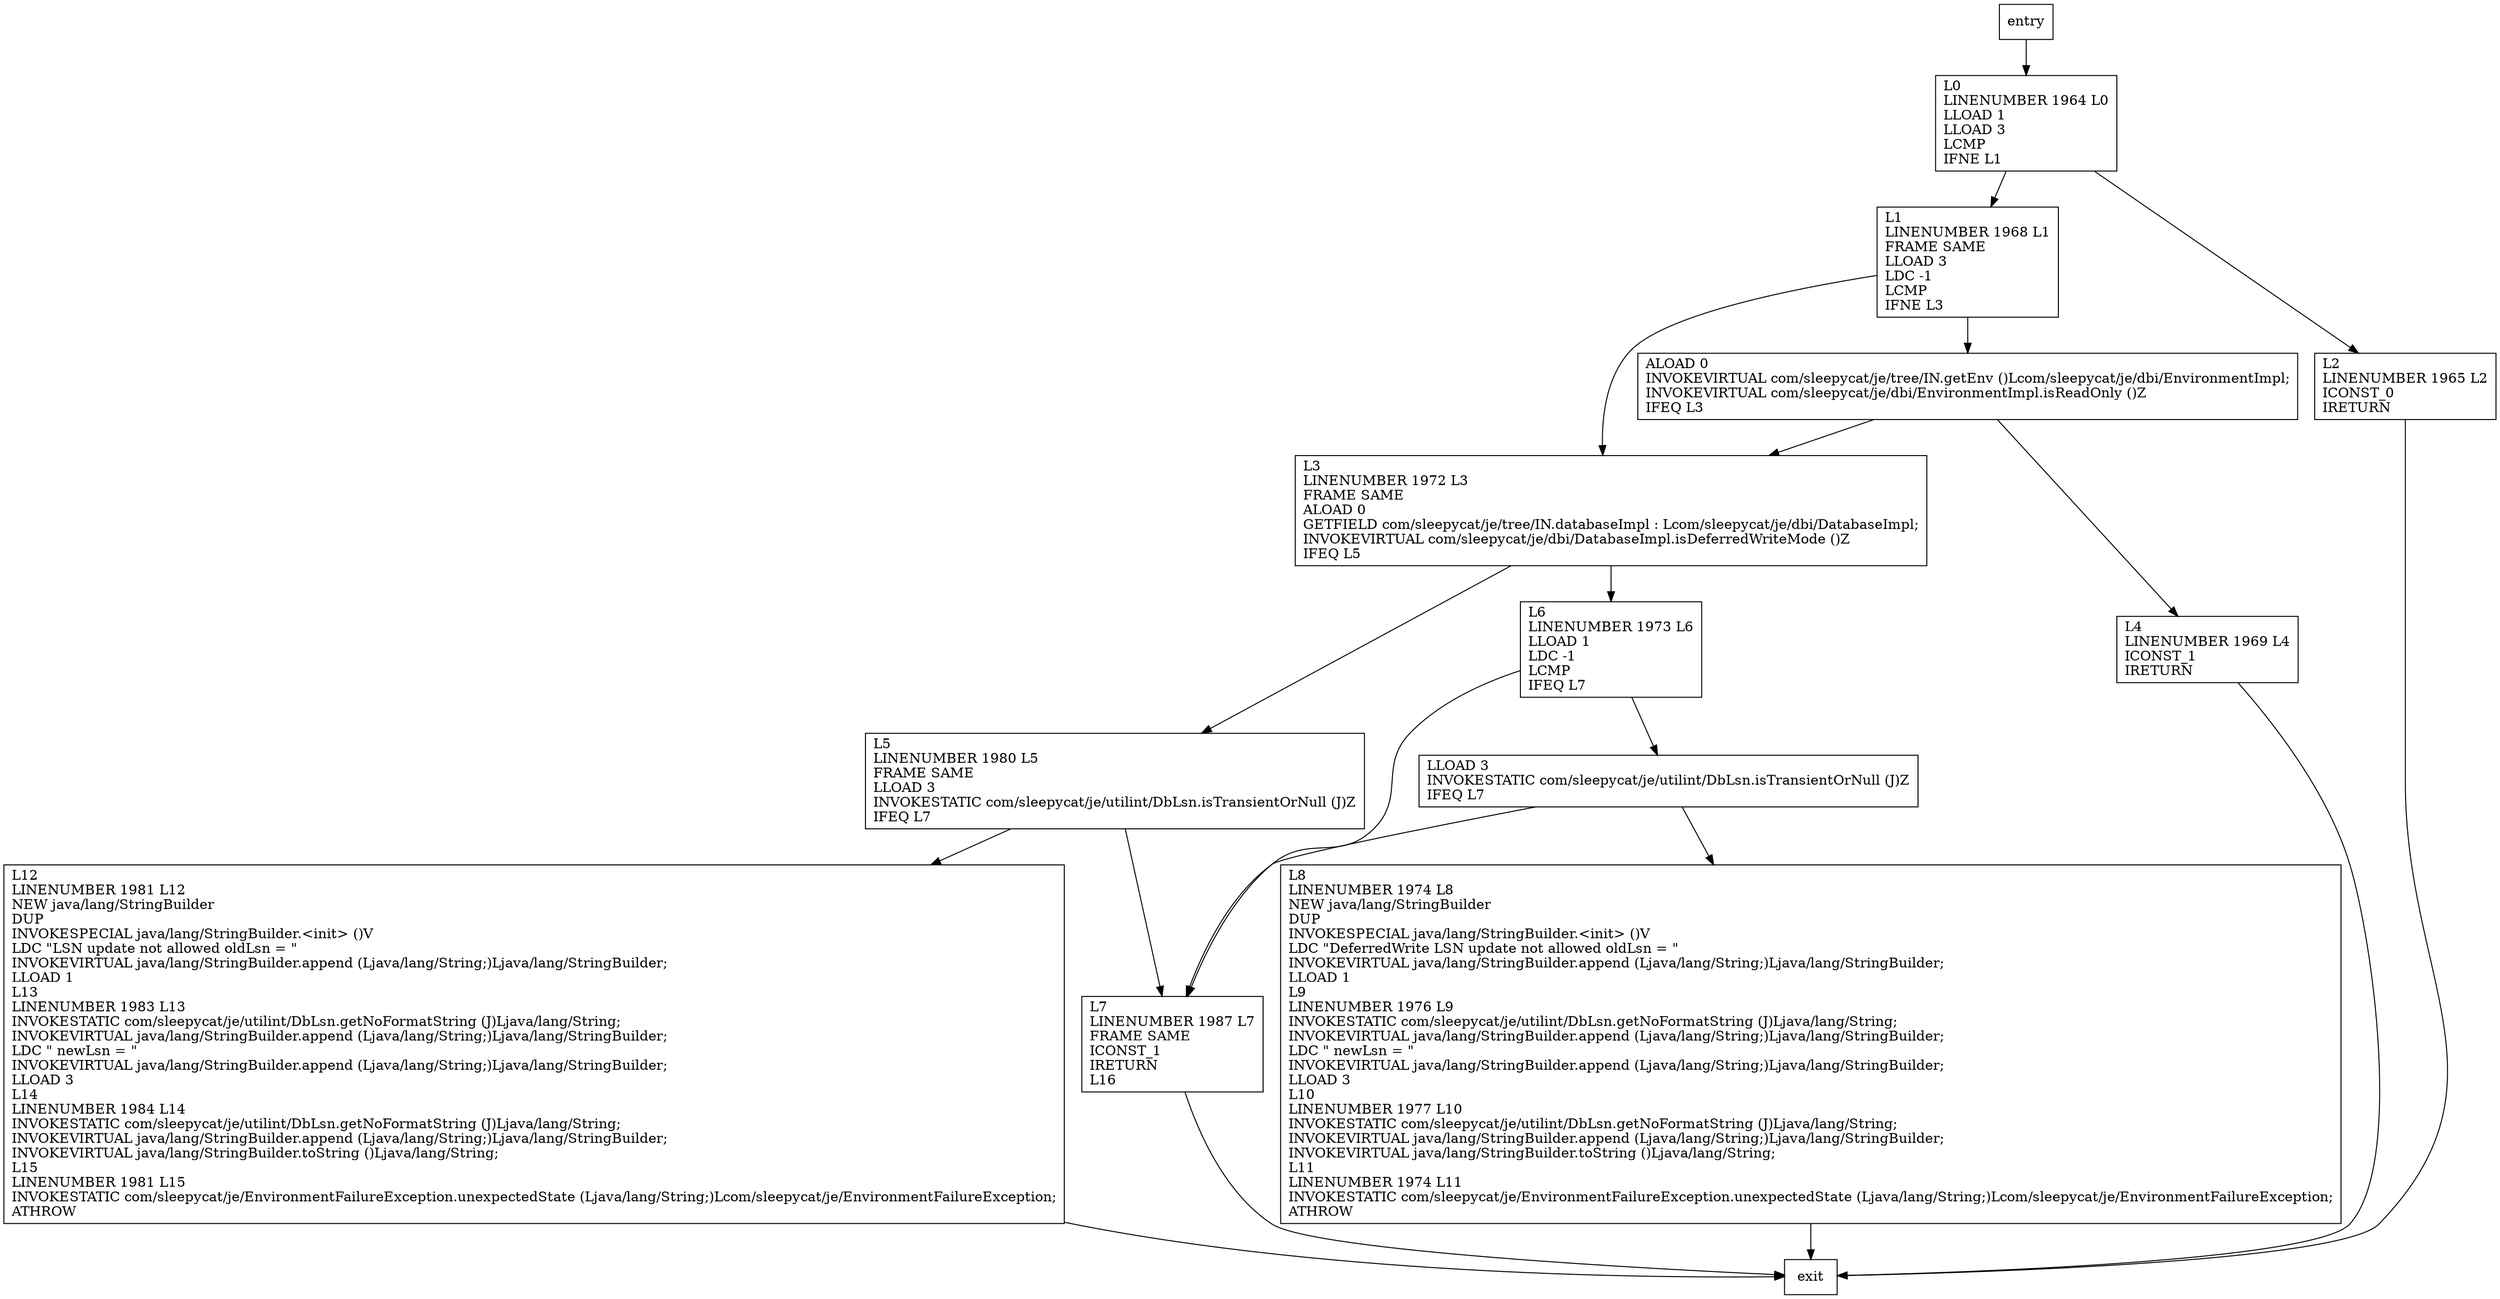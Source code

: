 digraph shouldUpdateLsn {
node [shape=record];
336594423 [label="L7\lLINENUMBER 1987 L7\lFRAME SAME\lICONST_1\lIRETURN\lL16\l"];
1308361441 [label="L4\lLINENUMBER 1969 L4\lICONST_1\lIRETURN\l"];
2073871397 [label="L1\lLINENUMBER 1968 L1\lFRAME SAME\lLLOAD 3\lLDC -1\lLCMP\lIFNE L3\l"];
689155385 [label="L8\lLINENUMBER 1974 L8\lNEW java/lang/StringBuilder\lDUP\lINVOKESPECIAL java/lang/StringBuilder.\<init\> ()V\lLDC \"DeferredWrite LSN update not allowed oldLsn = \"\lINVOKEVIRTUAL java/lang/StringBuilder.append (Ljava/lang/String;)Ljava/lang/StringBuilder;\lLLOAD 1\lL9\lLINENUMBER 1976 L9\lINVOKESTATIC com/sleepycat/je/utilint/DbLsn.getNoFormatString (J)Ljava/lang/String;\lINVOKEVIRTUAL java/lang/StringBuilder.append (Ljava/lang/String;)Ljava/lang/StringBuilder;\lLDC \" newLsn = \"\lINVOKEVIRTUAL java/lang/StringBuilder.append (Ljava/lang/String;)Ljava/lang/StringBuilder;\lLLOAD 3\lL10\lLINENUMBER 1977 L10\lINVOKESTATIC com/sleepycat/je/utilint/DbLsn.getNoFormatString (J)Ljava/lang/String;\lINVOKEVIRTUAL java/lang/StringBuilder.append (Ljava/lang/String;)Ljava/lang/StringBuilder;\lINVOKEVIRTUAL java/lang/StringBuilder.toString ()Ljava/lang/String;\lL11\lLINENUMBER 1974 L11\lINVOKESTATIC com/sleepycat/je/EnvironmentFailureException.unexpectedState (Ljava/lang/String;)Lcom/sleepycat/je/EnvironmentFailureException;\lATHROW\l"];
578440293 [label="ALOAD 0\lINVOKEVIRTUAL com/sleepycat/je/tree/IN.getEnv ()Lcom/sleepycat/je/dbi/EnvironmentImpl;\lINVOKEVIRTUAL com/sleepycat/je/dbi/EnvironmentImpl.isReadOnly ()Z\lIFEQ L3\l"];
1356613939 [label="L3\lLINENUMBER 1972 L3\lFRAME SAME\lALOAD 0\lGETFIELD com/sleepycat/je/tree/IN.databaseImpl : Lcom/sleepycat/je/dbi/DatabaseImpl;\lINVOKEVIRTUAL com/sleepycat/je/dbi/DatabaseImpl.isDeferredWriteMode ()Z\lIFEQ L5\l"];
66991436 [label="L0\lLINENUMBER 1964 L0\lLLOAD 1\lLLOAD 3\lLCMP\lIFNE L1\l"];
793872967 [label="L12\lLINENUMBER 1981 L12\lNEW java/lang/StringBuilder\lDUP\lINVOKESPECIAL java/lang/StringBuilder.\<init\> ()V\lLDC \"LSN update not allowed oldLsn = \"\lINVOKEVIRTUAL java/lang/StringBuilder.append (Ljava/lang/String;)Ljava/lang/StringBuilder;\lLLOAD 1\lL13\lLINENUMBER 1983 L13\lINVOKESTATIC com/sleepycat/je/utilint/DbLsn.getNoFormatString (J)Ljava/lang/String;\lINVOKEVIRTUAL java/lang/StringBuilder.append (Ljava/lang/String;)Ljava/lang/StringBuilder;\lLDC \" newLsn = \"\lINVOKEVIRTUAL java/lang/StringBuilder.append (Ljava/lang/String;)Ljava/lang/StringBuilder;\lLLOAD 3\lL14\lLINENUMBER 1984 L14\lINVOKESTATIC com/sleepycat/je/utilint/DbLsn.getNoFormatString (J)Ljava/lang/String;\lINVOKEVIRTUAL java/lang/StringBuilder.append (Ljava/lang/String;)Ljava/lang/StringBuilder;\lINVOKEVIRTUAL java/lang/StringBuilder.toString ()Ljava/lang/String;\lL15\lLINENUMBER 1981 L15\lINVOKESTATIC com/sleepycat/je/EnvironmentFailureException.unexpectedState (Ljava/lang/String;)Lcom/sleepycat/je/EnvironmentFailureException;\lATHROW\l"];
200386218 [label="L6\lLINENUMBER 1973 L6\lLLOAD 1\lLDC -1\lLCMP\lIFEQ L7\l"];
961995574 [label="LLOAD 3\lINVOKESTATIC com/sleepycat/je/utilint/DbLsn.isTransientOrNull (J)Z\lIFEQ L7\l"];
2065220808 [label="L5\lLINENUMBER 1980 L5\lFRAME SAME\lLLOAD 3\lINVOKESTATIC com/sleepycat/je/utilint/DbLsn.isTransientOrNull (J)Z\lIFEQ L7\l"];
1618658571 [label="L2\lLINENUMBER 1965 L2\lICONST_0\lIRETURN\l"];
entry;
exit;
336594423 -> exit
2073871397 -> 578440293
2073871397 -> 1356613939
689155385 -> exit
578440293 -> 1308361441
578440293 -> 1356613939
1356613939 -> 200386218
1356613939 -> 2065220808
66991436 -> 2073871397
66991436 -> 1618658571
200386218 -> 336594423
200386218 -> 961995574
2065220808 -> 336594423
2065220808 -> 793872967
1308361441 -> exit
entry -> 66991436
793872967 -> exit
961995574 -> 336594423
961995574 -> 689155385
1618658571 -> exit
}
